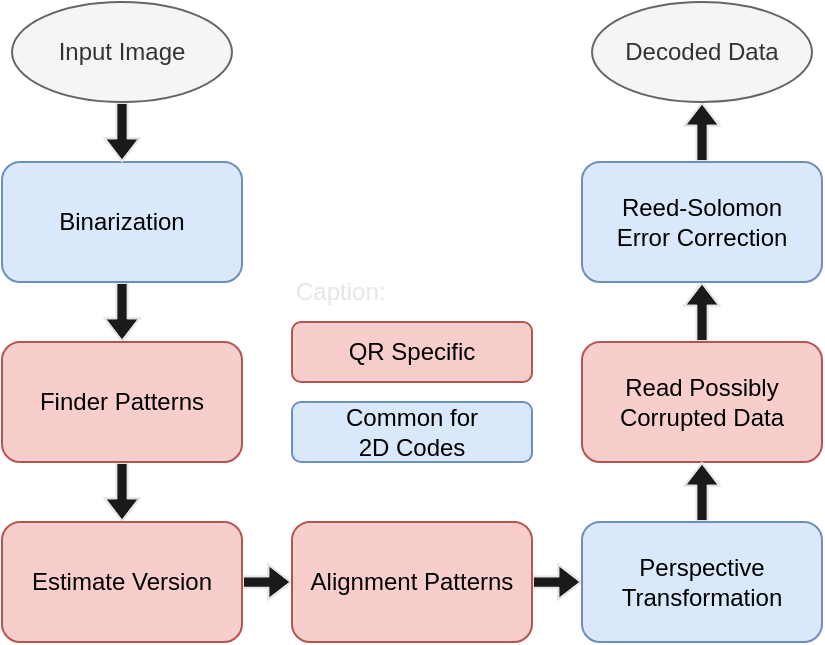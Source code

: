 <mxfile version="21.1.5" type="device">
  <diagram name="Page-1" id="CjIbBkWzjJa0wh-O5jfC">
    <mxGraphModel dx="696" dy="391" grid="1" gridSize="10" guides="1" tooltips="1" connect="1" arrows="1" fold="1" page="1" pageScale="1" pageWidth="850" pageHeight="1100" math="0" shadow="0">
      <root>
        <mxCell id="0" />
        <mxCell id="1" parent="0" />
        <mxCell id="kTNSSK9HaS5aMJMzT4z--3" style="edgeStyle=orthogonalEdgeStyle;rounded=0;orthogonalLoop=1;jettySize=auto;html=1;shape=flexArrow;fillColor=#1A1A1A;width=5.625;endSize=3.456;endWidth=10.859;strokeColor=#E6E6E6;shadow=0;" edge="1" parent="1" source="Yvyapsh1DP0aVDhEYQuU-1" target="kTNSSK9HaS5aMJMzT4z--1">
          <mxGeometry relative="1" as="geometry" />
        </mxCell>
        <mxCell id="Yvyapsh1DP0aVDhEYQuU-1" value="&lt;div&gt;Binarization&lt;/div&gt;" style="rounded=1;whiteSpace=wrap;html=1;fillColor=#dae8fc;strokeColor=#6c8ebf;" parent="1" vertex="1">
          <mxGeometry x="220" y="320" width="120" height="60" as="geometry" />
        </mxCell>
        <mxCell id="kTNSSK9HaS5aMJMzT4z--18" style="edgeStyle=orthogonalEdgeStyle;rounded=0;orthogonalLoop=1;jettySize=auto;html=1;shape=flexArrow;fillColor=#1A1A1A;width=5.625;endSize=3.456;endWidth=10.859;strokeColor=#E6E6E6;shadow=0;" edge="1" parent="1" source="kTNSSK9HaS5aMJMzT4z--1" target="kTNSSK9HaS5aMJMzT4z--4">
          <mxGeometry relative="1" as="geometry" />
        </mxCell>
        <mxCell id="kTNSSK9HaS5aMJMzT4z--1" value="&lt;div&gt;Finder Patterns&lt;/div&gt;" style="rounded=1;whiteSpace=wrap;html=1;fillColor=#f8cecc;strokeColor=#b85450;" vertex="1" parent="1">
          <mxGeometry x="220" y="410" width="120" height="60" as="geometry" />
        </mxCell>
        <mxCell id="kTNSSK9HaS5aMJMzT4z--7" style="edgeStyle=orthogonalEdgeStyle;rounded=0;orthogonalLoop=1;jettySize=auto;html=1;shape=flexArrow;fillColor=#1A1A1A;width=5.625;endSize=3.456;endWidth=10.859;strokeColor=#E6E6E6;shadow=0;" edge="1" parent="1" source="kTNSSK9HaS5aMJMzT4z--4" target="kTNSSK9HaS5aMJMzT4z--6">
          <mxGeometry relative="1" as="geometry" />
        </mxCell>
        <mxCell id="kTNSSK9HaS5aMJMzT4z--4" value="&lt;div&gt;Estimate Version&lt;/div&gt;" style="rounded=1;whiteSpace=wrap;html=1;fillColor=#f8cecc;strokeColor=#b85450;" vertex="1" parent="1">
          <mxGeometry x="220" y="500" width="120" height="60" as="geometry" />
        </mxCell>
        <mxCell id="kTNSSK9HaS5aMJMzT4z--22" style="edgeStyle=orthogonalEdgeStyle;rounded=0;orthogonalLoop=1;jettySize=auto;html=1;shape=flexArrow;fillColor=#1A1A1A;width=5.625;endSize=3.456;endWidth=10.859;strokeColor=#E6E6E6;shadow=0;" edge="1" parent="1" source="kTNSSK9HaS5aMJMzT4z--6" target="kTNSSK9HaS5aMJMzT4z--12">
          <mxGeometry relative="1" as="geometry" />
        </mxCell>
        <mxCell id="kTNSSK9HaS5aMJMzT4z--6" value="&lt;div&gt;Alignment Patterns&lt;/div&gt;" style="rounded=1;whiteSpace=wrap;html=1;fillColor=#f8cecc;strokeColor=#b85450;" vertex="1" parent="1">
          <mxGeometry x="365" y="500" width="120" height="60" as="geometry" />
        </mxCell>
        <mxCell id="kTNSSK9HaS5aMJMzT4z--11" style="edgeStyle=orthogonalEdgeStyle;rounded=0;orthogonalLoop=1;jettySize=auto;html=1;shape=flexArrow;fillColor=#1A1A1A;width=5.625;endSize=3.456;endWidth=10.859;strokeColor=#E6E6E6;shadow=0;" edge="1" parent="1" source="kTNSSK9HaS5aMJMzT4z--8" target="kTNSSK9HaS5aMJMzT4z--10">
          <mxGeometry relative="1" as="geometry" />
        </mxCell>
        <mxCell id="kTNSSK9HaS5aMJMzT4z--8" value="&lt;div&gt;Read Possibly&lt;/div&gt;&lt;div&gt;Corrupted Data&lt;/div&gt;" style="rounded=1;whiteSpace=wrap;html=1;fillColor=#f8cecc;strokeColor=#b85450;direction=west;" vertex="1" parent="1">
          <mxGeometry x="510" y="410" width="120" height="60" as="geometry" />
        </mxCell>
        <mxCell id="kTNSSK9HaS5aMJMzT4z--32" style="edgeStyle=orthogonalEdgeStyle;rounded=0;orthogonalLoop=1;jettySize=auto;html=1;shape=flexArrow;fillColor=#1A1A1A;width=5.625;endSize=3.456;endWidth=10.859;strokeColor=#E6E6E6;shadow=0;" edge="1" parent="1" source="kTNSSK9HaS5aMJMzT4z--10" target="kTNSSK9HaS5aMJMzT4z--31">
          <mxGeometry relative="1" as="geometry" />
        </mxCell>
        <mxCell id="kTNSSK9HaS5aMJMzT4z--10" value="Reed-Solomon&lt;br&gt;&lt;div&gt;Error Correction&lt;/div&gt;" style="rounded=1;whiteSpace=wrap;html=1;fillColor=#dae8fc;strokeColor=#6c8ebf;direction=west;" vertex="1" parent="1">
          <mxGeometry x="510" y="320" width="120" height="60" as="geometry" />
        </mxCell>
        <mxCell id="kTNSSK9HaS5aMJMzT4z--24" style="edgeStyle=orthogonalEdgeStyle;rounded=0;orthogonalLoop=1;jettySize=auto;html=1;shape=flexArrow;fillColor=#1A1A1A;width=5.625;endSize=3.456;endWidth=10.859;strokeColor=#E6E6E6;shadow=0;" edge="1" parent="1" source="kTNSSK9HaS5aMJMzT4z--12" target="kTNSSK9HaS5aMJMzT4z--8">
          <mxGeometry relative="1" as="geometry" />
        </mxCell>
        <mxCell id="kTNSSK9HaS5aMJMzT4z--12" value="Perspective&lt;br&gt;Transformation" style="rounded=1;whiteSpace=wrap;html=1;fillColor=#dae8fc;strokeColor=#6c8ebf;direction=west;" vertex="1" parent="1">
          <mxGeometry x="510" y="500" width="120" height="60" as="geometry" />
        </mxCell>
        <mxCell id="kTNSSK9HaS5aMJMzT4z--15" value="&lt;div&gt;QR Specific&lt;/div&gt;" style="rounded=1;whiteSpace=wrap;html=1;fillColor=#f8cecc;strokeColor=#b85450;" vertex="1" parent="1">
          <mxGeometry x="365" y="400" width="120" height="30" as="geometry" />
        </mxCell>
        <mxCell id="kTNSSK9HaS5aMJMzT4z--16" value="Common for &lt;br&gt;2D Codes" style="rounded=1;whiteSpace=wrap;html=1;fillColor=#dae8fc;strokeColor=#6c8ebf;" vertex="1" parent="1">
          <mxGeometry x="365" y="440" width="120" height="30" as="geometry" />
        </mxCell>
        <mxCell id="kTNSSK9HaS5aMJMzT4z--17" value="&lt;div align=&quot;left&quot;&gt;Caption:&lt;/div&gt;" style="text;html=1;strokeColor=none;fillColor=none;align=left;verticalAlign=middle;whiteSpace=wrap;rounded=0;fontStyle=0;labelBorderColor=none;labelBackgroundColor=none;fontColor=#E6E6E6;" vertex="1" parent="1">
          <mxGeometry x="365" y="370" width="60" height="30" as="geometry" />
        </mxCell>
        <mxCell id="kTNSSK9HaS5aMJMzT4z--33" style="edgeStyle=orthogonalEdgeStyle;rounded=0;orthogonalLoop=1;jettySize=auto;html=1;shape=flexArrow;fillColor=#1A1A1A;width=5.625;endSize=3.456;endWidth=10.859;strokeColor=#E6E6E6;shadow=0;" edge="1" parent="1" source="kTNSSK9HaS5aMJMzT4z--29" target="Yvyapsh1DP0aVDhEYQuU-1">
          <mxGeometry relative="1" as="geometry" />
        </mxCell>
        <mxCell id="kTNSSK9HaS5aMJMzT4z--29" value="&lt;div&gt;Input Image&lt;/div&gt;" style="ellipse;whiteSpace=wrap;html=1;fillColor=#f5f5f5;strokeColor=#666666;fontColor=#333333;" vertex="1" parent="1">
          <mxGeometry x="225" y="240" width="110" height="50" as="geometry" />
        </mxCell>
        <mxCell id="kTNSSK9HaS5aMJMzT4z--31" value="&lt;div&gt;Decoded Data&lt;/div&gt;" style="ellipse;whiteSpace=wrap;html=1;fillColor=#f5f5f5;fontColor=#333333;strokeColor=#666666;" vertex="1" parent="1">
          <mxGeometry x="515" y="240" width="110" height="50" as="geometry" />
        </mxCell>
      </root>
    </mxGraphModel>
  </diagram>
</mxfile>
